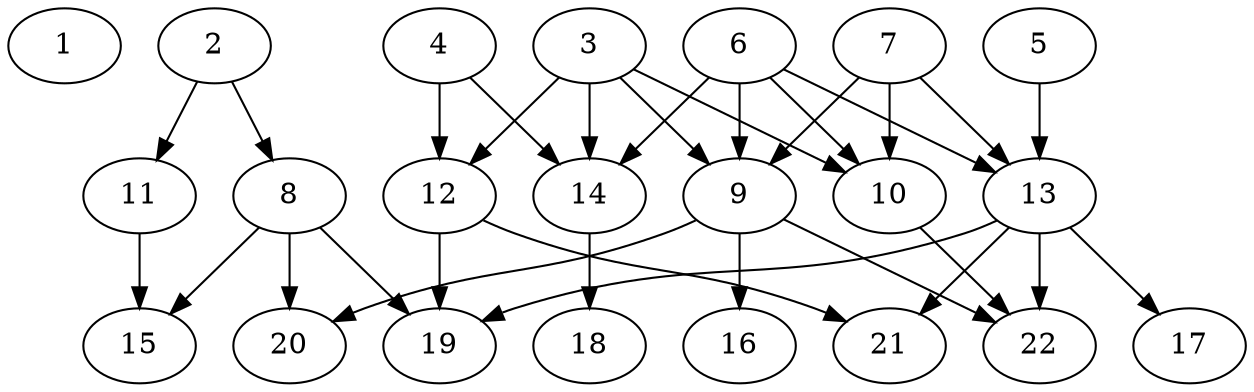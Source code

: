 // DAG (tier=2-normal, mode=data, n=22, ccr=0.427, fat=0.685, density=0.483, regular=0.597, jump=0.155, mindata=2097152, maxdata=16777216)
// DAG automatically generated by daggen at Sun Aug 24 16:33:34 2025
// /home/ermia/Project/Environments/daggen/bin/daggen --dot --ccr 0.427 --fat 0.685 --regular 0.597 --density 0.483 --jump 0.155 --mindata 2097152 --maxdata 16777216 -n 22 
digraph G {
  1 [size="50300518738145832", alpha="0.15", expect_size="25150259369072916"]
  2 [size="23218544354295640", alpha="0.14", expect_size="11609272177147820"]
  2 -> 8 [size ="1042705660510208"]
  2 -> 11 [size ="1042705660510208"]
  3 [size="3604035070290946", alpha="0.04", expect_size="1802017535145473"]
  3 -> 9 [size ="78650279985152"]
  3 -> 10 [size ="78650279985152"]
  3 -> 12 [size ="78650279985152"]
  3 -> 14 [size ="78650279985152"]
  4 [size="1193316291261445888", alpha="0.07", expect_size="596658145630722944"]
  4 -> 12 [size ="467089806589952"]
  4 -> 14 [size ="467089806589952"]
  5 [size="298818602430438656", alpha="0.00", expect_size="149409301215219328"]
  5 -> 13 [size ="182398276861952"]
  6 [size="514658797113231540224", alpha="0.18", expect_size="257329398556615770112"]
  6 -> 9 [size ="513771000823808"]
  6 -> 10 [size ="513771000823808"]
  6 -> 13 [size ="513771000823808"]
  6 -> 14 [size ="513771000823808"]
  7 [size="265951452647511008", alpha="0.10", expect_size="132975726323755504"]
  7 -> 9 [size ="378252610764800"]
  7 -> 10 [size ="378252610764800"]
  7 -> 13 [size ="378252610764800"]
  8 [size="2025513453730804736", alpha="0.05", expect_size="1012756726865402368"]
  8 -> 15 [size ="857417239756800"]
  8 -> 19 [size ="857417239756800"]
  8 -> 20 [size ="857417239756800"]
  9 [size="209671053335545920", alpha="0.20", expect_size="104835526667772960"]
  9 -> 16 [size ="418118421708800"]
  9 -> 20 [size ="418118421708800"]
  9 -> 22 [size ="418118421708800"]
  10 [size="475917053289025088", alpha="0.08", expect_size="237958526644512544"]
  10 -> 22 [size ="351046140428288"]
  11 [size="4206116921148172", alpha="0.09", expect_size="2103058460574086"]
  11 -> 15 [size ="75749339955200"]
  12 [size="35101936378993636", alpha="0.18", expect_size="17550968189496818"]
  12 -> 19 [size ="1234680825249792"]
  12 -> 21 [size ="1234680825249792"]
  13 [size="3397557269077723971584", alpha="0.06", expect_size="1698778634538861985792"]
  13 -> 17 [size ="1808011454578688"]
  13 -> 19 [size ="1808011454578688"]
  13 -> 21 [size ="1808011454578688"]
  13 -> 22 [size ="1808011454578688"]
  14 [size="1054552740177222912", alpha="0.14", expect_size="527276370088611456"]
  14 -> 18 [size ="425494390505472"]
  15 [size="4258535845570476507136", alpha="0.10", expect_size="2129267922785238253568"]
  16 [size="201055386677714878464", alpha="0.12", expect_size="100527693338857439232"]
  17 [size="1310707475798014720", alpha="0.14", expect_size="655353737899007360"]
  18 [size="225948574260651456", alpha="0.06", expect_size="112974287130325728"]
  19 [size="5397921095811385", alpha="0.16", expect_size="2698960547905692"]
  20 [size="94669692300490768", alpha="0.18", expect_size="47334846150245384"]
  21 [size="3684281903643239936", alpha="0.05", expect_size="1842140951821619968"]
  22 [size="578272699637242527744", alpha="0.08", expect_size="289136349818621263872"]
}